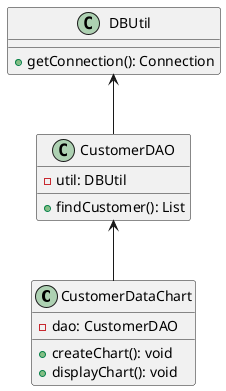 @startuml
'https://plantuml.com/class-diagram

class CustomerDataChart {
    -dao: CustomerDAO
    +createChart(): void
    +displayChart(): void
}

class CustomerDAO {
    -util: DBUtil
    +findCustomer(): List
}

class DBUtil {
    +getConnection(): Connection
}

CustomerDAO <-- CustomerDataChart
DBUtil <-- CustomerDAO

@enduml